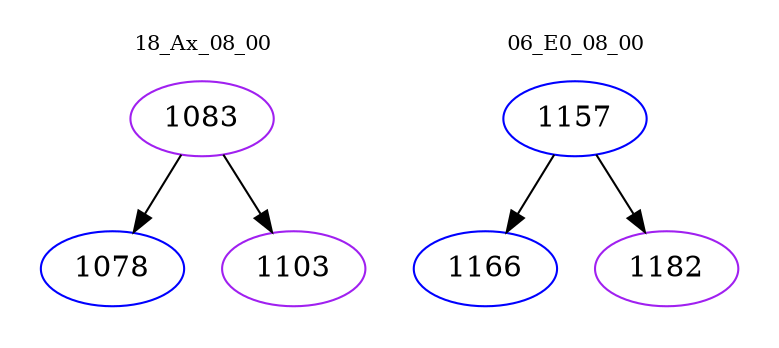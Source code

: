 digraph{
subgraph cluster_0 {
color = white
label = "18_Ax_08_00";
fontsize=10;
T0_1083 [label="1083", color="purple"]
T0_1083 -> T0_1078 [color="black"]
T0_1078 [label="1078", color="blue"]
T0_1083 -> T0_1103 [color="black"]
T0_1103 [label="1103", color="purple"]
}
subgraph cluster_1 {
color = white
label = "06_E0_08_00";
fontsize=10;
T1_1157 [label="1157", color="blue"]
T1_1157 -> T1_1166 [color="black"]
T1_1166 [label="1166", color="blue"]
T1_1157 -> T1_1182 [color="black"]
T1_1182 [label="1182", color="purple"]
}
}
